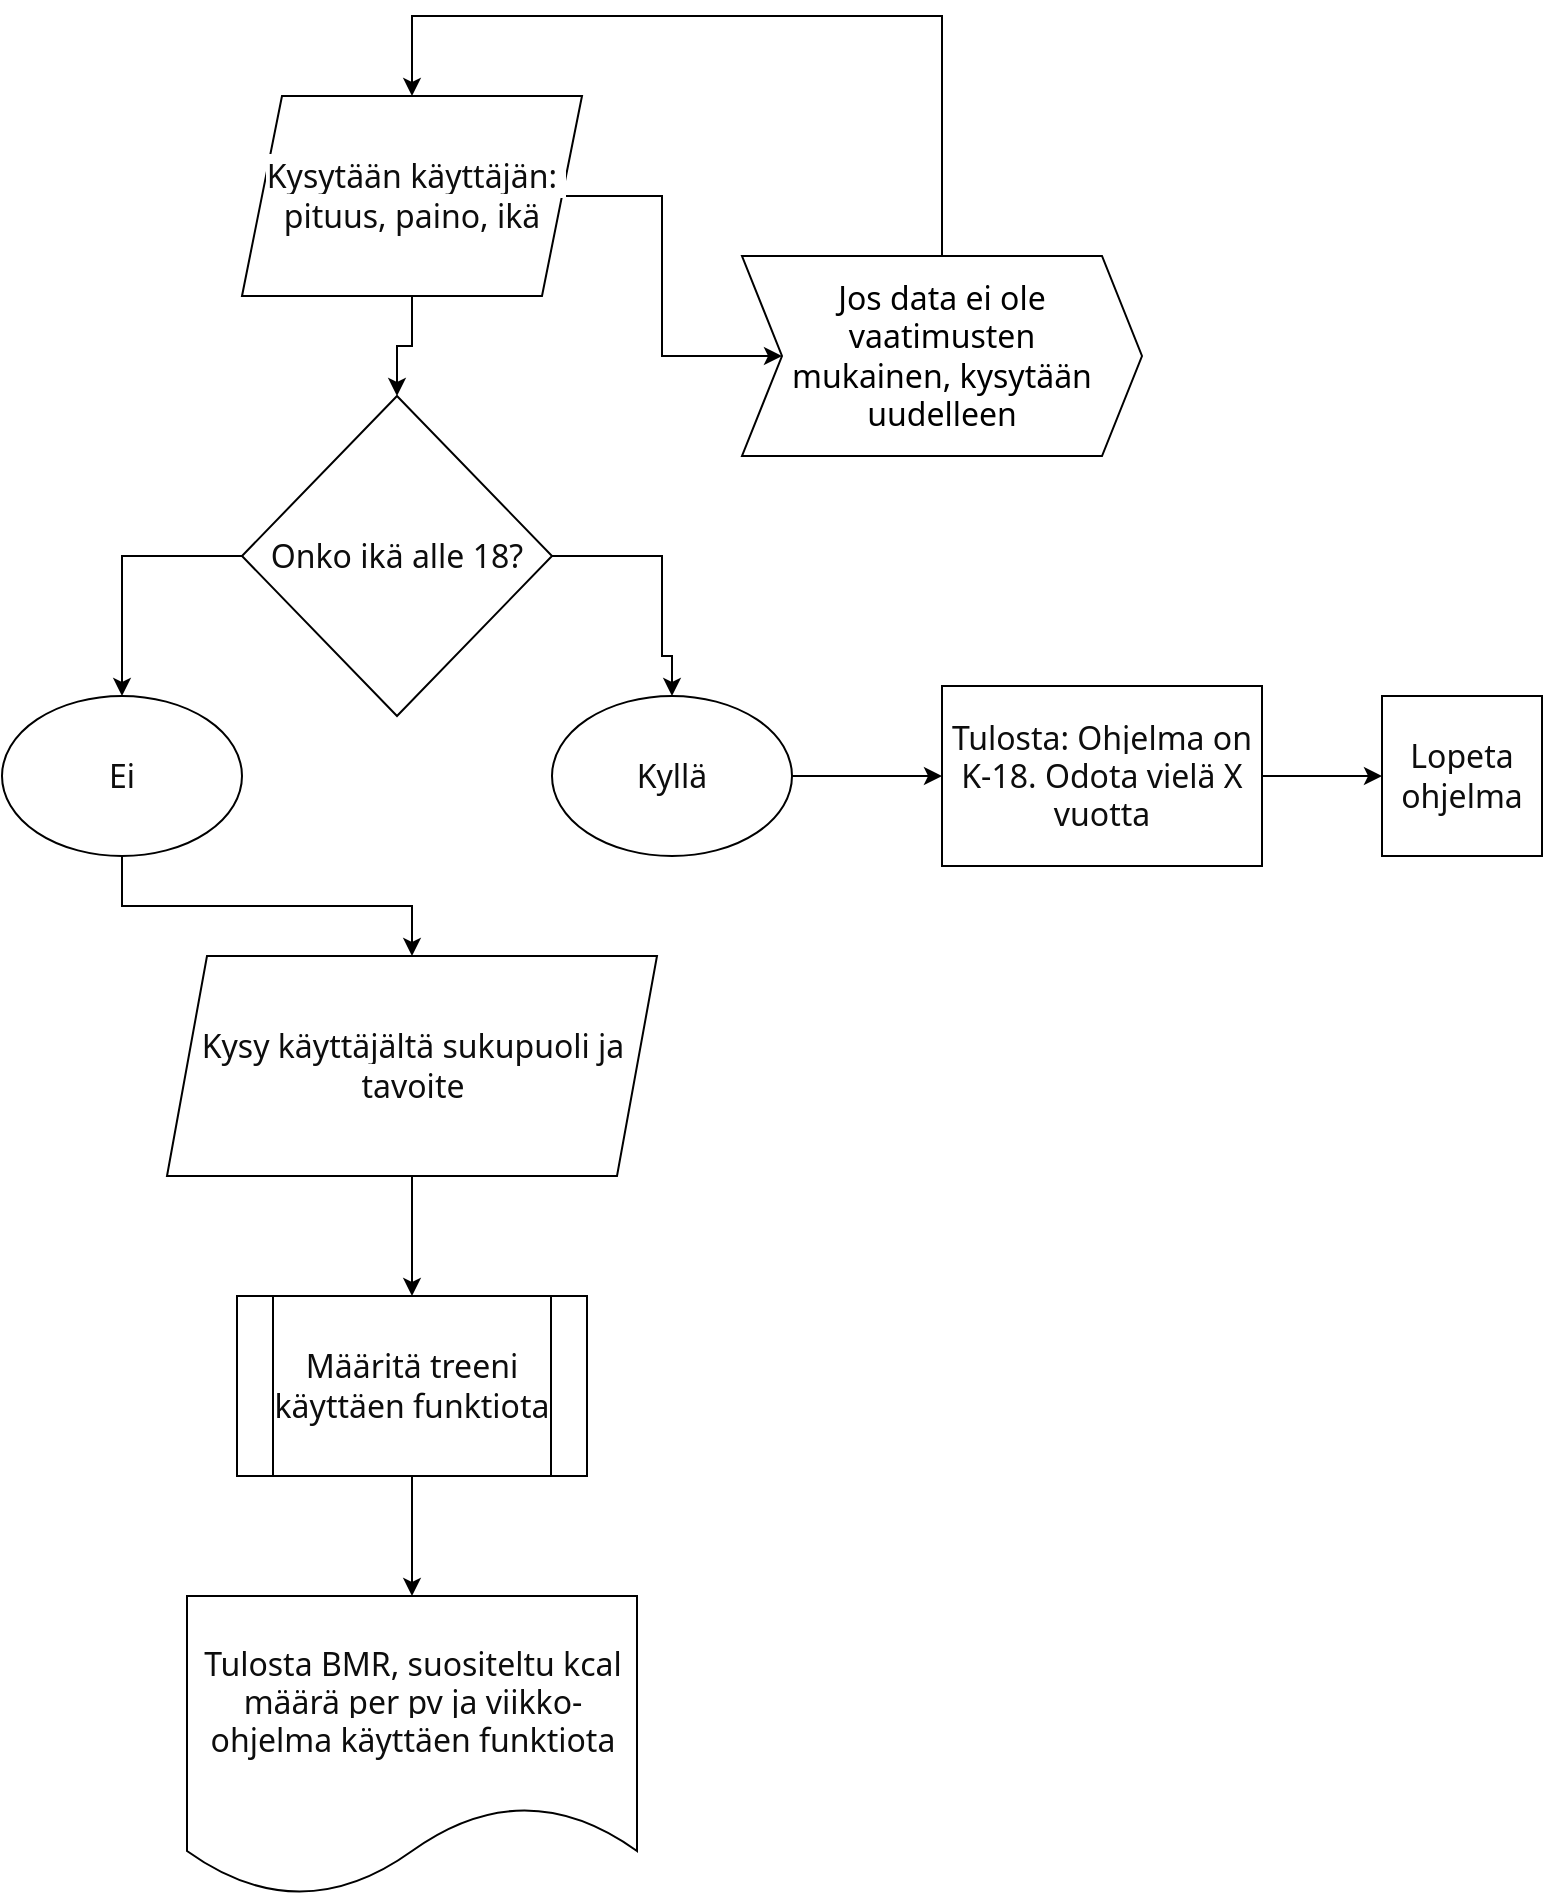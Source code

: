 <mxfile version="24.4.6" type="github">
  <diagram name="Page-1" id="ktXUK70TLbSIx2NVRoIN">
    <mxGraphModel dx="2150" dy="1030" grid="1" gridSize="10" guides="1" tooltips="1" connect="1" arrows="1" fold="1" page="1" pageScale="1" pageWidth="850" pageHeight="1100" math="0" shadow="0">
      <root>
        <mxCell id="0" />
        <mxCell id="1" parent="0" />
        <mxCell id="NnM65UwhBnBZ-ZAzc4XA-24" value="" style="edgeStyle=orthogonalEdgeStyle;rounded=0;orthogonalLoop=1;jettySize=auto;html=1;" edge="1" parent="1" source="NnM65UwhBnBZ-ZAzc4XA-15" target="NnM65UwhBnBZ-ZAzc4XA-16">
          <mxGeometry relative="1" as="geometry" />
        </mxCell>
        <mxCell id="NnM65UwhBnBZ-ZAzc4XA-40" value="" style="edgeStyle=orthogonalEdgeStyle;rounded=0;orthogonalLoop=1;jettySize=auto;html=1;entryX=0;entryY=0.5;entryDx=0;entryDy=0;" edge="1" parent="1" source="NnM65UwhBnBZ-ZAzc4XA-15" target="NnM65UwhBnBZ-ZAzc4XA-43">
          <mxGeometry relative="1" as="geometry">
            <mxPoint x="610" y="385" as="targetPoint" />
          </mxGeometry>
        </mxCell>
        <mxCell id="NnM65UwhBnBZ-ZAzc4XA-15" value="&lt;div&gt;&lt;span style=&quot;color: rgb(13, 13, 13); font-family: Söhne, ui-sans-serif, system-ui, -apple-system, &amp;quot;Segoe UI&amp;quot;, Roboto, Ubuntu, Cantarell, &amp;quot;Noto Sans&amp;quot;, sans-serif, &amp;quot;Helvetica Neue&amp;quot;, Arial, &amp;quot;Apple Color Emoji&amp;quot;, &amp;quot;Segoe UI Emoji&amp;quot;, &amp;quot;Segoe UI Symbol&amp;quot;, &amp;quot;Noto Color Emoji&amp;quot;; font-size: 16px; text-align: left; white-space-collapse: preserve; background-color: rgb(255, 255, 255);&quot;&gt;Kysytään k&lt;/span&gt;&lt;span style=&quot;background-color: rgb(255, 255, 255); color: rgb(13, 13, 13); font-family: Söhne, ui-sans-serif, system-ui, -apple-system, &amp;quot;Segoe UI&amp;quot;, Roboto, Ubuntu, Cantarell, &amp;quot;Noto Sans&amp;quot;, sans-serif, &amp;quot;Helvetica Neue&amp;quot;, Arial, &amp;quot;Apple Color Emoji&amp;quot;, &amp;quot;Segoe UI Emoji&amp;quot;, &amp;quot;Segoe UI Symbol&amp;quot;, &amp;quot;Noto Color Emoji&amp;quot;; font-size: 16px; text-align: left; white-space-collapse: preserve;&quot;&gt;äyttäjän: pituus, paino, ikä&lt;/span&gt;&lt;/div&gt;" style="shape=parallelogram;perimeter=parallelogramPerimeter;whiteSpace=wrap;html=1;fixedSize=1;" vertex="1" parent="1">
          <mxGeometry x="360" y="250" width="170" height="100" as="geometry" />
        </mxCell>
        <mxCell id="NnM65UwhBnBZ-ZAzc4XA-26" value="" style="edgeStyle=orthogonalEdgeStyle;rounded=0;orthogonalLoop=1;jettySize=auto;html=1;entryX=0.5;entryY=0;entryDx=0;entryDy=0;" edge="1" parent="1" source="NnM65UwhBnBZ-ZAzc4XA-16" target="NnM65UwhBnBZ-ZAzc4XA-19">
          <mxGeometry relative="1" as="geometry">
            <mxPoint x="242.5" y="480" as="targetPoint" />
            <Array as="points">
              <mxPoint x="300" y="480" />
            </Array>
          </mxGeometry>
        </mxCell>
        <mxCell id="NnM65UwhBnBZ-ZAzc4XA-30" value="" style="edgeStyle=orthogonalEdgeStyle;rounded=0;orthogonalLoop=1;jettySize=auto;html=1;entryX=0.5;entryY=0;entryDx=0;entryDy=0;" edge="1" parent="1" source="NnM65UwhBnBZ-ZAzc4XA-16" target="NnM65UwhBnBZ-ZAzc4XA-18">
          <mxGeometry relative="1" as="geometry">
            <mxPoint x="595" y="480" as="targetPoint" />
            <Array as="points">
              <mxPoint x="570" y="480" />
              <mxPoint x="570" y="530" />
              <mxPoint x="575" y="530" />
            </Array>
          </mxGeometry>
        </mxCell>
        <mxCell id="NnM65UwhBnBZ-ZAzc4XA-16" value="&lt;span style=&quot;color: rgb(13, 13, 13); font-family: Söhne, ui-sans-serif, system-ui, -apple-system, &amp;quot;Segoe UI&amp;quot;, Roboto, Ubuntu, Cantarell, &amp;quot;Noto Sans&amp;quot;, sans-serif, &amp;quot;Helvetica Neue&amp;quot;, Arial, &amp;quot;Apple Color Emoji&amp;quot;, &amp;quot;Segoe UI Emoji&amp;quot;, &amp;quot;Segoe UI Symbol&amp;quot;, &amp;quot;Noto Color Emoji&amp;quot;; font-size: 16px; text-align: left; white-space-collapse: preserve; background-color: rgb(255, 255, 255);&quot;&gt;Onko ikä alle 18?&lt;/span&gt;" style="rhombus;whiteSpace=wrap;html=1;" vertex="1" parent="1">
          <mxGeometry x="360" y="400" width="155" height="160" as="geometry" />
        </mxCell>
        <mxCell id="NnM65UwhBnBZ-ZAzc4XA-36" value="" style="edgeStyle=orthogonalEdgeStyle;rounded=0;orthogonalLoop=1;jettySize=auto;html=1;" edge="1" parent="1" source="NnM65UwhBnBZ-ZAzc4XA-17" target="NnM65UwhBnBZ-ZAzc4XA-35">
          <mxGeometry relative="1" as="geometry" />
        </mxCell>
        <mxCell id="NnM65UwhBnBZ-ZAzc4XA-17" value="&lt;span style=&quot;color: rgb(13, 13, 13); font-family: Söhne, ui-sans-serif, system-ui, -apple-system, &amp;quot;Segoe UI&amp;quot;, Roboto, Ubuntu, Cantarell, &amp;quot;Noto Sans&amp;quot;, sans-serif, &amp;quot;Helvetica Neue&amp;quot;, Arial, &amp;quot;Apple Color Emoji&amp;quot;, &amp;quot;Segoe UI Emoji&amp;quot;, &amp;quot;Segoe UI Symbol&amp;quot;, &amp;quot;Noto Color Emoji&amp;quot;; font-size: 16px; text-align: left; white-space-collapse: preserve; background-color: rgb(255, 255, 255);&quot;&gt;Tulosta: Ohjelma on K-18. Odota vielä X vuotta&lt;/span&gt;" style="rounded=0;whiteSpace=wrap;html=1;" vertex="1" parent="1">
          <mxGeometry x="710" y="545" width="160" height="90" as="geometry" />
        </mxCell>
        <mxCell id="NnM65UwhBnBZ-ZAzc4XA-31" value="" style="edgeStyle=orthogonalEdgeStyle;rounded=0;orthogonalLoop=1;jettySize=auto;html=1;" edge="1" parent="1" source="NnM65UwhBnBZ-ZAzc4XA-18" target="NnM65UwhBnBZ-ZAzc4XA-17">
          <mxGeometry relative="1" as="geometry" />
        </mxCell>
        <mxCell id="NnM65UwhBnBZ-ZAzc4XA-18" value="&lt;span style=&quot;color: rgb(13, 13, 13); font-family: Söhne, ui-sans-serif, system-ui, -apple-system, &amp;quot;Segoe UI&amp;quot;, Roboto, Ubuntu, Cantarell, &amp;quot;Noto Sans&amp;quot;, sans-serif, &amp;quot;Helvetica Neue&amp;quot;, Arial, &amp;quot;Apple Color Emoji&amp;quot;, &amp;quot;Segoe UI Emoji&amp;quot;, &amp;quot;Segoe UI Symbol&amp;quot;, &amp;quot;Noto Color Emoji&amp;quot;; font-size: 16px; text-align: left; white-space-collapse: preserve; background-color: rgb(255, 255, 255);&quot;&gt;Kyllä&lt;/span&gt;" style="ellipse;whiteSpace=wrap;html=1;" vertex="1" parent="1">
          <mxGeometry x="515" y="550" width="120" height="80" as="geometry" />
        </mxCell>
        <mxCell id="NnM65UwhBnBZ-ZAzc4XA-32" value="" style="edgeStyle=orthogonalEdgeStyle;rounded=0;orthogonalLoop=1;jettySize=auto;html=1;" edge="1" parent="1" source="NnM65UwhBnBZ-ZAzc4XA-19" target="NnM65UwhBnBZ-ZAzc4XA-20">
          <mxGeometry relative="1" as="geometry" />
        </mxCell>
        <mxCell id="NnM65UwhBnBZ-ZAzc4XA-19" value="&lt;span style=&quot;color: rgb(13, 13, 13); font-family: Söhne, ui-sans-serif, system-ui, -apple-system, &amp;quot;Segoe UI&amp;quot;, Roboto, Ubuntu, Cantarell, &amp;quot;Noto Sans&amp;quot;, sans-serif, &amp;quot;Helvetica Neue&amp;quot;, Arial, &amp;quot;Apple Color Emoji&amp;quot;, &amp;quot;Segoe UI Emoji&amp;quot;, &amp;quot;Segoe UI Symbol&amp;quot;, &amp;quot;Noto Color Emoji&amp;quot;; font-size: 16px; text-align: left; white-space-collapse: preserve; background-color: rgb(255, 255, 255);&quot;&gt;Ei&lt;/span&gt;" style="ellipse;whiteSpace=wrap;html=1;" vertex="1" parent="1">
          <mxGeometry x="240" y="550" width="120" height="80" as="geometry" />
        </mxCell>
        <mxCell id="NnM65UwhBnBZ-ZAzc4XA-33" value="" style="edgeStyle=orthogonalEdgeStyle;rounded=0;orthogonalLoop=1;jettySize=auto;html=1;" edge="1" parent="1" source="NnM65UwhBnBZ-ZAzc4XA-20" target="NnM65UwhBnBZ-ZAzc4XA-21">
          <mxGeometry relative="1" as="geometry" />
        </mxCell>
        <mxCell id="NnM65UwhBnBZ-ZAzc4XA-20" value="&lt;span style=&quot;color: rgb(13, 13, 13); font-family: Söhne, ui-sans-serif, system-ui, -apple-system, &amp;quot;Segoe UI&amp;quot;, Roboto, Ubuntu, Cantarell, &amp;quot;Noto Sans&amp;quot;, sans-serif, &amp;quot;Helvetica Neue&amp;quot;, Arial, &amp;quot;Apple Color Emoji&amp;quot;, &amp;quot;Segoe UI Emoji&amp;quot;, &amp;quot;Segoe UI Symbol&amp;quot;, &amp;quot;Noto Color Emoji&amp;quot;; font-size: 16px; text-align: left; white-space-collapse: preserve; background-color: rgb(255, 255, 255);&quot;&gt;Kysy käyttäjältä sukupuoli ja tavoite&lt;/span&gt;" style="shape=parallelogram;perimeter=parallelogramPerimeter;whiteSpace=wrap;html=1;fixedSize=1;" vertex="1" parent="1">
          <mxGeometry x="322.5" y="680" width="245" height="110" as="geometry" />
        </mxCell>
        <mxCell id="NnM65UwhBnBZ-ZAzc4XA-34" value="" style="edgeStyle=orthogonalEdgeStyle;rounded=0;orthogonalLoop=1;jettySize=auto;html=1;" edge="1" parent="1" source="NnM65UwhBnBZ-ZAzc4XA-21" target="NnM65UwhBnBZ-ZAzc4XA-23">
          <mxGeometry relative="1" as="geometry" />
        </mxCell>
        <mxCell id="NnM65UwhBnBZ-ZAzc4XA-21" value="&lt;span style=&quot;color: rgb(13, 13, 13); font-family: Söhne, ui-sans-serif, system-ui, -apple-system, &amp;quot;Segoe UI&amp;quot;, Roboto, Ubuntu, Cantarell, &amp;quot;Noto Sans&amp;quot;, sans-serif, &amp;quot;Helvetica Neue&amp;quot;, Arial, &amp;quot;Apple Color Emoji&amp;quot;, &amp;quot;Segoe UI Emoji&amp;quot;, &amp;quot;Segoe UI Symbol&amp;quot;, &amp;quot;Noto Color Emoji&amp;quot;; font-size: 16px; text-align: left; white-space-collapse: preserve; background-color: rgb(255, 255, 255);&quot;&gt;Määritä treeni käyttäen funktiota&lt;/span&gt;" style="shape=process;whiteSpace=wrap;html=1;backgroundOutline=1;" vertex="1" parent="1">
          <mxGeometry x="357.5" y="850" width="175" height="90" as="geometry" />
        </mxCell>
        <mxCell id="NnM65UwhBnBZ-ZAzc4XA-23" value="&lt;span style=&quot;color: rgb(13, 13, 13); font-family: Söhne, ui-sans-serif, system-ui, -apple-system, &amp;quot;Segoe UI&amp;quot;, Roboto, Ubuntu, Cantarell, &amp;quot;Noto Sans&amp;quot;, sans-serif, &amp;quot;Helvetica Neue&amp;quot;, Arial, &amp;quot;Apple Color Emoji&amp;quot;, &amp;quot;Segoe UI Emoji&amp;quot;, &amp;quot;Segoe UI Symbol&amp;quot;, &amp;quot;Noto Color Emoji&amp;quot;; font-size: 16px; text-align: left; white-space-collapse: preserve; background-color: rgb(255, 255, 255);&quot;&gt;Tulosta BMR, suositeltu kcal määrä per pv ja viikko-ohjelma käyttäen funktiota&lt;/span&gt;" style="shape=document;whiteSpace=wrap;html=1;boundedLbl=1;" vertex="1" parent="1">
          <mxGeometry x="332.5" y="1000" width="225" height="150" as="geometry" />
        </mxCell>
        <mxCell id="NnM65UwhBnBZ-ZAzc4XA-35" value="&lt;span style=&quot;color: rgb(13, 13, 13); font-family: Söhne, ui-sans-serif, system-ui, -apple-system, &amp;quot;Segoe UI&amp;quot;, Roboto, Ubuntu, Cantarell, &amp;quot;Noto Sans&amp;quot;, sans-serif, &amp;quot;Helvetica Neue&amp;quot;, Arial, &amp;quot;Apple Color Emoji&amp;quot;, &amp;quot;Segoe UI Emoji&amp;quot;, &amp;quot;Segoe UI Symbol&amp;quot;, &amp;quot;Noto Color Emoji&amp;quot;; font-size: 16px; text-align: left; white-space-collapse: preserve; background-color: rgb(255, 255, 255);&quot;&gt;Lopeta ohjelma&lt;/span&gt;" style="whiteSpace=wrap;html=1;aspect=fixed;" vertex="1" parent="1">
          <mxGeometry x="930" y="550" width="80" height="80" as="geometry" />
        </mxCell>
        <mxCell id="NnM65UwhBnBZ-ZAzc4XA-42" value="" style="edgeStyle=orthogonalEdgeStyle;rounded=0;orthogonalLoop=1;jettySize=auto;html=1;entryX=0.5;entryY=0;entryDx=0;entryDy=0;exitX=0.5;exitY=0;exitDx=0;exitDy=0;" edge="1" parent="1" source="NnM65UwhBnBZ-ZAzc4XA-43" target="NnM65UwhBnBZ-ZAzc4XA-15">
          <mxGeometry relative="1" as="geometry">
            <mxPoint x="700" y="330" as="sourcePoint" />
            <mxPoint x="700" y="225" as="targetPoint" />
            <Array as="points">
              <mxPoint x="710" y="210" />
              <mxPoint x="445" y="210" />
            </Array>
          </mxGeometry>
        </mxCell>
        <mxCell id="NnM65UwhBnBZ-ZAzc4XA-43" value="&lt;font style=&quot;font-size: 16px;&quot; face=&quot;Söhne, ui-sans-serif, system-ui, -apple-system, &amp;quot;Segoe UI&amp;quot;, Roboto, Ubuntu, Cantarell, &amp;quot;Noto Sans&amp;quot;, sans-serif, &amp;quot;Helvetica Neue&amp;quot;, Arial, &amp;quot;Apple Color Emoji&amp;quot;, &amp;quot;Segoe UI Emoji&amp;quot;, &amp;quot;Segoe UI Symbol&amp;quot;, &amp;quot;Noto Color Emoji&quot;&gt;Jos data ei ole &lt;br&gt;vaatimusten &lt;br&gt;mukainen, kysytään uudelleen&lt;/font&gt;" style="shape=step;perimeter=stepPerimeter;whiteSpace=wrap;html=1;fixedSize=1;" vertex="1" parent="1">
          <mxGeometry x="610" y="330" width="200" height="100" as="geometry" />
        </mxCell>
      </root>
    </mxGraphModel>
  </diagram>
</mxfile>
